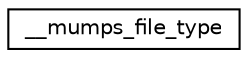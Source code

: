 digraph "Graphical Class Hierarchy"
{
  edge [fontname="Helvetica",fontsize="10",labelfontname="Helvetica",labelfontsize="10"];
  node [fontname="Helvetica",fontsize="10",shape=record];
  rankdir="LR";
  Node1 [label="__mumps_file_type",height=0.2,width=0.4,color="black", fillcolor="white", style="filled",URL="$struct____mumps__file__type.html"];
}

